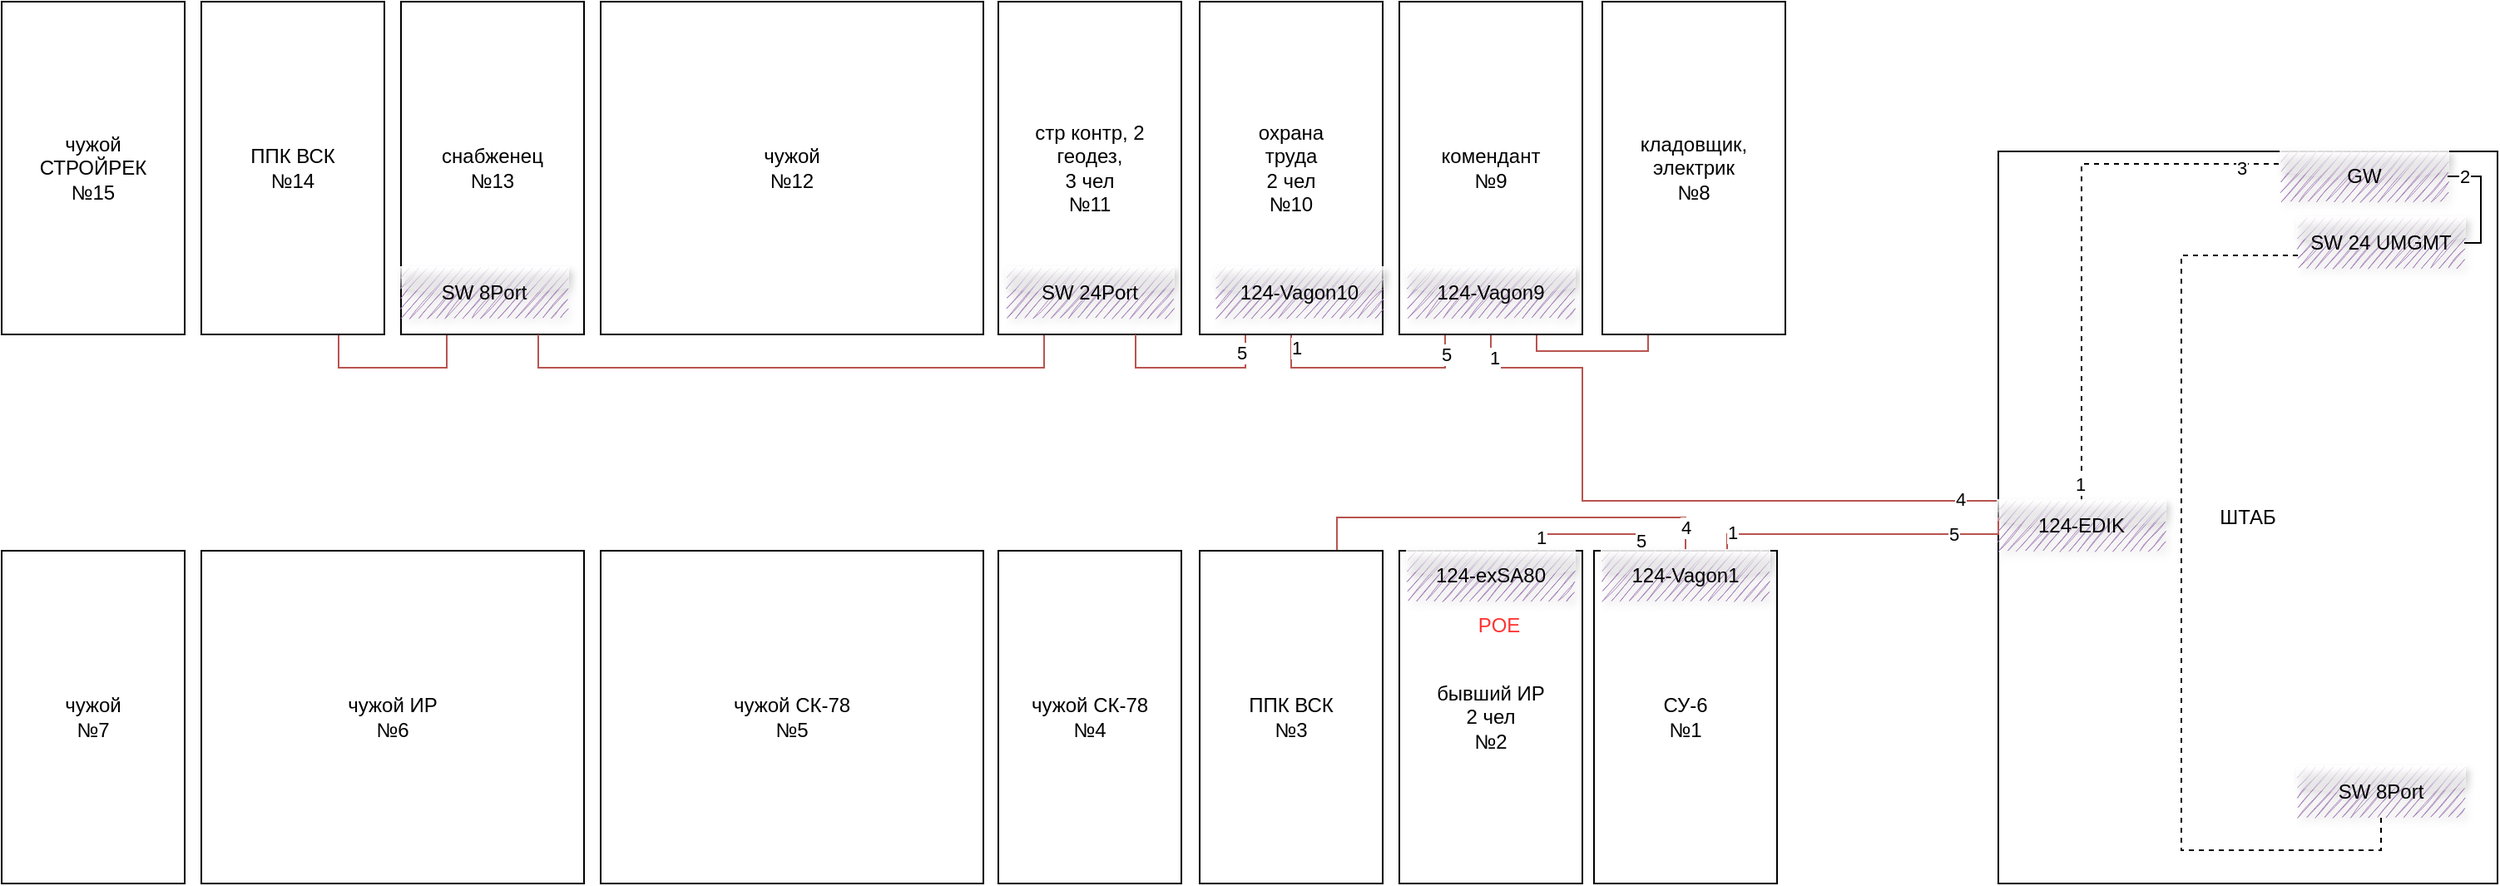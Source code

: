 <mxfile version="20.3.0" type="device"><diagram id="oSjhDn0CYMv7MyV0-UxQ" name="Страница 1"><mxGraphModel dx="1773" dy="591" grid="1" gridSize="10" guides="1" tooltips="1" connect="1" arrows="1" fold="1" page="1" pageScale="1" pageWidth="827" pageHeight="1169" math="0" shadow="0"><root><mxCell id="0"/><mxCell id="1" parent="0"/><mxCell id="MaGHNDo90EMl2X31JQmg-23" style="edgeStyle=orthogonalEdgeStyle;rounded=0;orthogonalLoop=1;jettySize=auto;html=1;exitX=0;exitY=0.5;exitDx=0;exitDy=0;entryX=0.5;entryY=1;entryDx=0;entryDy=0;endArrow=none;endFill=0;fillColor=#f8cecc;strokeColor=#b85450;" parent="1" source="MaGHNDo90EMl2X31JQmg-9" target="508eQNG1E5cZa0BpedJs-12" edge="1"><mxGeometry relative="1" as="geometry"><Array as="points"><mxPoint x="860" y="380"/><mxPoint x="610" y="380"/><mxPoint x="610" y="300"/><mxPoint x="555" y="300"/></Array></mxGeometry></mxCell><mxCell id="MaGHNDo90EMl2X31JQmg-50" value="4" style="edgeLabel;html=1;align=center;verticalAlign=middle;resizable=0;points=[];" parent="MaGHNDo90EMl2X31JQmg-23" vertex="1" connectable="0"><mxGeometry x="-0.839" y="-1" relative="1" as="geometry"><mxPoint as="offset"/></mxGeometry></mxCell><mxCell id="_3BnI3o_K-by4NFFpfnH-9" value="1" style="edgeLabel;html=1;align=center;verticalAlign=middle;resizable=0;points=[];fontColor=#000000;" parent="MaGHNDo90EMl2X31JQmg-23" vertex="1" connectable="0"><mxGeometry x="0.932" y="-2" relative="1" as="geometry"><mxPoint as="offset"/></mxGeometry></mxCell><mxCell id="MaGHNDo90EMl2X31JQmg-9" value="ШТАБ" style="rounded=0;whiteSpace=wrap;html=1;" parent="1" vertex="1"><mxGeometry x="860" y="170" width="300" height="440" as="geometry"/></mxCell><mxCell id="MaGHNDo90EMl2X31JQmg-26" style="edgeStyle=orthogonalEdgeStyle;rounded=0;orthogonalLoop=1;jettySize=auto;html=1;exitX=0.25;exitY=1;exitDx=0;exitDy=0;entryX=0.75;entryY=1;entryDx=0;entryDy=0;endArrow=none;endFill=0;fillColor=#f8cecc;strokeColor=#b85450;" parent="1" source="508eQNG1E5cZa0BpedJs-5" target="MaGHNDo90EMl2X31JQmg-1" edge="1"><mxGeometry relative="1" as="geometry"/></mxCell><mxCell id="508eQNG1E5cZa0BpedJs-5" value="снабженец&lt;br&gt;№13" style="rounded=0;whiteSpace=wrap;html=1;" parent="1" vertex="1"><mxGeometry x="-100" y="80" width="110" height="200" as="geometry"/></mxCell><mxCell id="508eQNG1E5cZa0BpedJs-9" value="чужой&lt;br&gt;№12" style="rounded=0;whiteSpace=wrap;html=1;" parent="1" vertex="1"><mxGeometry x="20" y="80" width="230" height="200" as="geometry"/></mxCell><mxCell id="MaGHNDo90EMl2X31JQmg-25" style="edgeStyle=orthogonalEdgeStyle;rounded=0;orthogonalLoop=1;jettySize=auto;html=1;exitX=0.25;exitY=1;exitDx=0;exitDy=0;entryX=0.75;entryY=1;entryDx=0;entryDy=0;endArrow=none;endFill=0;fillColor=#f8cecc;strokeColor=#b85450;" parent="1" source="508eQNG1E5cZa0BpedJs-10" target="508eQNG1E5cZa0BpedJs-5" edge="1"><mxGeometry relative="1" as="geometry"/></mxCell><mxCell id="508eQNG1E5cZa0BpedJs-10" value="стр контр, 2 геодез,&lt;br&gt;3 чел&lt;br&gt;№11" style="rounded=0;whiteSpace=wrap;html=1;" parent="1" vertex="1"><mxGeometry x="259" y="80" width="110" height="200" as="geometry"/></mxCell><mxCell id="MaGHNDo90EMl2X31JQmg-17" style="edgeStyle=orthogonalEdgeStyle;rounded=0;orthogonalLoop=1;jettySize=auto;html=1;exitX=0.5;exitY=1;exitDx=0;exitDy=0;entryX=0.25;entryY=1;entryDx=0;entryDy=0;endArrow=none;endFill=0;fillColor=#f8cecc;strokeColor=#b85450;" parent="1" source="508eQNG1E5cZa0BpedJs-11" target="508eQNG1E5cZa0BpedJs-12" edge="1"><mxGeometry relative="1" as="geometry"/></mxCell><mxCell id="_3BnI3o_K-by4NFFpfnH-10" value="5" style="edgeLabel;html=1;align=center;verticalAlign=middle;resizable=0;points=[];fontColor=#000000;" parent="MaGHNDo90EMl2X31JQmg-17" vertex="1" connectable="0"><mxGeometry x="0.834" y="1" relative="1" as="geometry"><mxPoint x="1" y="1" as="offset"/></mxGeometry></mxCell><mxCell id="_3BnI3o_K-by4NFFpfnH-11" value="1" style="edgeLabel;html=1;align=center;verticalAlign=middle;resizable=0;points=[];fontColor=#000000;" parent="MaGHNDo90EMl2X31JQmg-17" vertex="1" connectable="0"><mxGeometry x="-0.879" y="3" relative="1" as="geometry"><mxPoint as="offset"/></mxGeometry></mxCell><mxCell id="MaGHNDo90EMl2X31JQmg-24" style="edgeStyle=orthogonalEdgeStyle;rounded=0;orthogonalLoop=1;jettySize=auto;html=1;exitX=0.25;exitY=1;exitDx=0;exitDy=0;entryX=0.75;entryY=1;entryDx=0;entryDy=0;endArrow=none;endFill=0;fillColor=#f8cecc;strokeColor=#b85450;" parent="1" source="508eQNG1E5cZa0BpedJs-11" target="508eQNG1E5cZa0BpedJs-10" edge="1"><mxGeometry relative="1" as="geometry"/></mxCell><mxCell id="_3BnI3o_K-by4NFFpfnH-12" value="5" style="edgeLabel;html=1;align=center;verticalAlign=middle;resizable=0;points=[];fontColor=#000000;" parent="MaGHNDo90EMl2X31JQmg-24" vertex="1" connectable="0"><mxGeometry x="-0.792" y="-3" relative="1" as="geometry"><mxPoint as="offset"/></mxGeometry></mxCell><mxCell id="508eQNG1E5cZa0BpedJs-11" value="охрана&lt;br&gt;труда&lt;br&gt;2 чел&lt;br&gt;№10" style="rounded=0;whiteSpace=wrap;html=1;" parent="1" vertex="1"><mxGeometry x="380" y="80" width="110" height="200" as="geometry"/></mxCell><mxCell id="MaGHNDo90EMl2X31JQmg-44" style="edgeStyle=orthogonalEdgeStyle;rounded=0;orthogonalLoop=1;jettySize=auto;html=1;exitX=0.75;exitY=1;exitDx=0;exitDy=0;entryX=0.25;entryY=1;entryDx=0;entryDy=0;endArrow=none;endFill=0;fillColor=#f8cecc;strokeColor=#b85450;" parent="1" source="508eQNG1E5cZa0BpedJs-12" target="MaGHNDo90EMl2X31JQmg-37" edge="1"><mxGeometry relative="1" as="geometry"><Array as="points"><mxPoint x="583" y="290"/><mxPoint x="649" y="290"/></Array></mxGeometry></mxCell><mxCell id="508eQNG1E5cZa0BpedJs-12" value="комендант&lt;br&gt;№9" style="rounded=0;whiteSpace=wrap;html=1;" parent="1" vertex="1"><mxGeometry x="500" y="80" width="110" height="200" as="geometry"/></mxCell><mxCell id="508eQNG1E5cZa0BpedJs-51" value="GW" style="text;html=1;strokeColor=none;fillColor=#A680B8;align=center;verticalAlign=middle;whiteSpace=wrap;rounded=0;fillStyle=auto;shadow=1;glass=1;sketch=1;" parent="1" vertex="1"><mxGeometry x="1030" y="170" width="100" height="30" as="geometry"/></mxCell><mxCell id="MaGHNDo90EMl2X31JQmg-1" value="ППК ВСК&lt;br&gt;№14" style="rounded=0;whiteSpace=wrap;html=1;" parent="1" vertex="1"><mxGeometry x="-220" y="80" width="110" height="200" as="geometry"/></mxCell><mxCell id="MaGHNDo90EMl2X31JQmg-4" value="чужой СК-78&lt;br&gt;№5" style="rounded=0;whiteSpace=wrap;html=1;" parent="1" vertex="1"><mxGeometry x="20" y="410" width="230" height="200" as="geometry"/></mxCell><mxCell id="MaGHNDo90EMl2X31JQmg-5" value="чужой СК-78&lt;br&gt;№4" style="rounded=0;whiteSpace=wrap;html=1;" parent="1" vertex="1"><mxGeometry x="259" y="410" width="110" height="200" as="geometry"/></mxCell><mxCell id="MaGHNDo90EMl2X31JQmg-35" style="edgeStyle=orthogonalEdgeStyle;rounded=0;orthogonalLoop=1;jettySize=auto;html=1;exitX=0.75;exitY=0;exitDx=0;exitDy=0;entryX=0.5;entryY=0;entryDx=0;entryDy=0;endArrow=none;endFill=0;fillColor=#f8cecc;strokeColor=#b85450;" parent="1" source="MaGHNDo90EMl2X31JQmg-6" target="MaGHNDo90EMl2X31JQmg-43" edge="1"><mxGeometry relative="1" as="geometry"><Array as="points"><mxPoint x="463" y="390"/><mxPoint x="672" y="390"/></Array></mxGeometry></mxCell><mxCell id="_3BnI3o_K-by4NFFpfnH-8" value="4" style="edgeLabel;html=1;align=center;verticalAlign=middle;resizable=0;points=[];fontColor=#000000;" parent="MaGHNDo90EMl2X31JQmg-35" vertex="1" connectable="0"><mxGeometry x="0.888" relative="1" as="geometry"><mxPoint as="offset"/></mxGeometry></mxCell><mxCell id="MaGHNDo90EMl2X31JQmg-6" value="ППК ВСК&lt;br&gt;№3" style="rounded=0;whiteSpace=wrap;html=1;" parent="1" vertex="1"><mxGeometry x="380" y="410" width="110" height="200" as="geometry"/></mxCell><mxCell id="_3BnI3o_K-by4NFFpfnH-1" style="edgeStyle=orthogonalEdgeStyle;rounded=0;orthogonalLoop=1;jettySize=auto;html=1;exitX=0.75;exitY=0;exitDx=0;exitDy=0;entryX=0.25;entryY=0;entryDx=0;entryDy=0;endArrow=none;endFill=0;fillColor=#f8cecc;strokeColor=#b85450;" parent="1" source="MaGHNDo90EMl2X31JQmg-7" target="MaGHNDo90EMl2X31JQmg-43" edge="1"><mxGeometry relative="1" as="geometry"><Array as="points"><mxPoint x="583" y="400"/><mxPoint x="647" y="400"/></Array></mxGeometry></mxCell><mxCell id="_3BnI3o_K-by4NFFpfnH-6" value="1" style="edgeLabel;html=1;align=center;verticalAlign=middle;resizable=0;points=[];fontColor=#000000;" parent="_3BnI3o_K-by4NFFpfnH-1" vertex="1" connectable="0"><mxGeometry x="-0.811" y="-1" relative="1" as="geometry"><mxPoint x="1" as="offset"/></mxGeometry></mxCell><mxCell id="_3BnI3o_K-by4NFFpfnH-7" value="5" style="edgeLabel;html=1;align=center;verticalAlign=middle;resizable=0;points=[];fontColor=#000000;" parent="_3BnI3o_K-by4NFFpfnH-1" vertex="1" connectable="0"><mxGeometry x="0.858" y="-2" relative="1" as="geometry"><mxPoint as="offset"/></mxGeometry></mxCell><mxCell id="MaGHNDo90EMl2X31JQmg-7" value="бывший ИР&lt;br&gt;2 чел&lt;br&gt;№2" style="rounded=0;whiteSpace=wrap;html=1;" parent="1" vertex="1"><mxGeometry x="500" y="410" width="110" height="200" as="geometry"/></mxCell><mxCell id="MaGHNDo90EMl2X31JQmg-8" value="СУ-6&lt;br&gt;№1" style="rounded=0;whiteSpace=wrap;html=1;" parent="1" vertex="1"><mxGeometry x="617" y="410" width="110" height="200" as="geometry"/></mxCell><mxCell id="MaGHNDo90EMl2X31JQmg-11" style="edgeStyle=orthogonalEdgeStyle;rounded=0;orthogonalLoop=1;jettySize=auto;html=1;entryX=0.75;entryY=0;entryDx=0;entryDy=0;endArrow=none;endFill=0;fillColor=#f8cecc;strokeColor=#b85450;exitX=0;exitY=0.5;exitDx=0;exitDy=0;" parent="1" source="MaGHNDo90EMl2X31JQmg-9" target="MaGHNDo90EMl2X31JQmg-43" edge="1"><mxGeometry relative="1" as="geometry"><mxPoint x="850" y="290" as="sourcePoint"/><Array as="points"><mxPoint x="860" y="400"/><mxPoint x="697" y="400"/></Array></mxGeometry></mxCell><mxCell id="MaGHNDo90EMl2X31JQmg-51" value="5" style="edgeLabel;html=1;align=center;verticalAlign=middle;resizable=0;points=[];" parent="MaGHNDo90EMl2X31JQmg-11" vertex="1" connectable="0"><mxGeometry x="-0.59" relative="1" as="geometry"><mxPoint as="offset"/></mxGeometry></mxCell><mxCell id="_3BnI3o_K-by4NFFpfnH-5" value="&lt;font color=&quot;#000000&quot;&gt;1&lt;/font&gt;" style="edgeLabel;html=1;align=center;verticalAlign=middle;resizable=0;points=[];fontColor=#FF3333;" parent="MaGHNDo90EMl2X31JQmg-11" vertex="1" connectable="0"><mxGeometry x="0.858" y="-1" relative="1" as="geometry"><mxPoint as="offset"/></mxGeometry></mxCell><mxCell id="MaGHNDo90EMl2X31JQmg-15" style="edgeStyle=orthogonalEdgeStyle;rounded=0;orthogonalLoop=1;jettySize=auto;html=1;exitX=0;exitY=0.75;exitDx=0;exitDy=0;entryX=0.5;entryY=1;entryDx=0;entryDy=0;dashed=1;endArrow=none;endFill=0;" parent="1" source="MaGHNDo90EMl2X31JQmg-16" target="MaGHNDo90EMl2X31JQmg-12" edge="1"><mxGeometry relative="1" as="geometry"><mxPoint x="1110" y="570" as="targetPoint"/><Array as="points"><mxPoint x="970" y="233"/><mxPoint x="970" y="590"/><mxPoint x="1090" y="590"/></Array></mxGeometry></mxCell><mxCell id="MaGHNDo90EMl2X31JQmg-12" value="SW 8Port" style="text;html=1;strokeColor=none;fillColor=#A680B8;align=center;verticalAlign=middle;whiteSpace=wrap;rounded=0;fillStyle=auto;shadow=1;glass=1;sketch=1;" parent="1" vertex="1"><mxGeometry x="1040" y="540" width="100" height="30" as="geometry"/></mxCell><mxCell id="MaGHNDo90EMl2X31JQmg-39" style="edgeStyle=orthogonalEdgeStyle;rounded=0;orthogonalLoop=1;jettySize=auto;html=1;exitX=1;exitY=0.5;exitDx=0;exitDy=0;entryX=1;entryY=0.5;entryDx=0;entryDy=0;endArrow=none;endFill=0;" parent="1" source="MaGHNDo90EMl2X31JQmg-16" target="508eQNG1E5cZa0BpedJs-51" edge="1"><mxGeometry relative="1" as="geometry"><Array as="points"><mxPoint x="1150" y="225"/><mxPoint x="1150" y="185"/></Array></mxGeometry></mxCell><mxCell id="MaGHNDo90EMl2X31JQmg-49" value="2" style="edgeLabel;html=1;align=center;verticalAlign=middle;resizable=0;points=[];" parent="MaGHNDo90EMl2X31JQmg-39" vertex="1" connectable="0"><mxGeometry x="0.727" relative="1" as="geometry"><mxPoint as="offset"/></mxGeometry></mxCell><mxCell id="MaGHNDo90EMl2X31JQmg-16" value="SW 24 UMGMT" style="text;html=1;strokeColor=none;fillColor=#A680B8;align=center;verticalAlign=middle;whiteSpace=wrap;rounded=0;fillStyle=auto;shadow=1;glass=1;sketch=1;" parent="1" vertex="1"><mxGeometry x="1040" y="210" width="100" height="30" as="geometry"/></mxCell><mxCell id="MaGHNDo90EMl2X31JQmg-29" value="124-Vagon9" style="text;html=1;strokeColor=none;fillColor=#A680B8;align=center;verticalAlign=middle;whiteSpace=wrap;rounded=0;fillStyle=auto;shadow=1;glass=1;sketch=1;" parent="1" vertex="1"><mxGeometry x="505" y="240" width="100" height="30" as="geometry"/></mxCell><mxCell id="MaGHNDo90EMl2X31JQmg-31" value="124-Vagon10" style="text;html=1;strokeColor=none;fillColor=#A680B8;align=center;verticalAlign=middle;whiteSpace=wrap;rounded=0;fillStyle=auto;shadow=1;glass=1;sketch=1;" parent="1" vertex="1"><mxGeometry x="390" y="240" width="100" height="30" as="geometry"/></mxCell><mxCell id="MaGHNDo90EMl2X31JQmg-32" value="SW 8Port" style="text;html=1;strokeColor=none;fillColor=#A680B8;align=center;verticalAlign=middle;whiteSpace=wrap;rounded=0;fillStyle=auto;shadow=1;glass=1;sketch=1;" parent="1" vertex="1"><mxGeometry x="-100" y="240" width="100" height="30" as="geometry"/></mxCell><mxCell id="MaGHNDo90EMl2X31JQmg-46" style="edgeStyle=orthogonalEdgeStyle;rounded=0;orthogonalLoop=1;jettySize=auto;html=1;exitX=0.5;exitY=0;exitDx=0;exitDy=0;entryX=0;entryY=0.25;entryDx=0;entryDy=0;endArrow=none;endFill=0;dashed=1;" parent="1" source="MaGHNDo90EMl2X31JQmg-34" target="508eQNG1E5cZa0BpedJs-51" edge="1"><mxGeometry relative="1" as="geometry"/></mxCell><mxCell id="MaGHNDo90EMl2X31JQmg-47" value="3" style="edgeLabel;html=1;align=center;verticalAlign=middle;resizable=0;points=[];" parent="MaGHNDo90EMl2X31JQmg-46" vertex="1" connectable="0"><mxGeometry x="0.849" y="-2" relative="1" as="geometry"><mxPoint as="offset"/></mxGeometry></mxCell><mxCell id="MaGHNDo90EMl2X31JQmg-48" value="1" style="edgeLabel;html=1;align=center;verticalAlign=middle;resizable=0;points=[];" parent="MaGHNDo90EMl2X31JQmg-46" vertex="1" connectable="0"><mxGeometry x="-0.935" y="1" relative="1" as="geometry"><mxPoint as="offset"/></mxGeometry></mxCell><mxCell id="MaGHNDo90EMl2X31JQmg-34" value="124-EDIK" style="text;html=1;strokeColor=none;fillColor=#A680B8;align=center;verticalAlign=middle;whiteSpace=wrap;rounded=0;fillStyle=auto;shadow=1;glass=1;sketch=1;" parent="1" vertex="1"><mxGeometry x="860" y="380" width="100" height="30" as="geometry"/></mxCell><mxCell id="MaGHNDo90EMl2X31JQmg-37" value="кладовщик,&lt;br&gt;электрик&lt;br&gt;№8" style="rounded=0;whiteSpace=wrap;html=1;" parent="1" vertex="1"><mxGeometry x="622" y="80" width="110" height="200" as="geometry"/></mxCell><mxCell id="MaGHNDo90EMl2X31JQmg-40" value="чужой ИР&lt;br&gt;№6" style="rounded=0;whiteSpace=wrap;html=1;" parent="1" vertex="1"><mxGeometry x="-220" y="410" width="230" height="200" as="geometry"/></mxCell><mxCell id="MaGHNDo90EMl2X31JQmg-41" value="чужой&lt;br&gt;СТРОЙРЕК&lt;br&gt;№15" style="rounded=0;whiteSpace=wrap;html=1;" parent="1" vertex="1"><mxGeometry x="-340" y="80" width="110" height="200" as="geometry"/></mxCell><mxCell id="MaGHNDo90EMl2X31JQmg-42" value="чужой&lt;br&gt;№7" style="rounded=0;whiteSpace=wrap;html=1;" parent="1" vertex="1"><mxGeometry x="-340" y="410" width="110" height="200" as="geometry"/></mxCell><mxCell id="MaGHNDo90EMl2X31JQmg-43" value="124-Vagon1" style="text;html=1;strokeColor=none;fillColor=#A680B8;align=center;verticalAlign=middle;whiteSpace=wrap;rounded=0;fillStyle=auto;shadow=1;glass=1;sketch=1;" parent="1" vertex="1"><mxGeometry x="622" y="410" width="100" height="30" as="geometry"/></mxCell><mxCell id="-zDxstTtjo9GLL8jrVvY-1" value="SW 24Port" style="text;html=1;strokeColor=none;fillColor=#A680B8;align=center;verticalAlign=middle;whiteSpace=wrap;rounded=0;fillStyle=auto;shadow=1;glass=1;sketch=1;" parent="1" vertex="1"><mxGeometry x="264" y="240" width="100" height="30" as="geometry"/></mxCell><mxCell id="_3BnI3o_K-by4NFFpfnH-2" value="124-exSA80" style="text;html=1;strokeColor=none;fillColor=#A680B8;align=center;verticalAlign=middle;whiteSpace=wrap;rounded=0;fillStyle=auto;shadow=1;glass=1;sketch=1;" parent="1" vertex="1"><mxGeometry x="505" y="410" width="100" height="30" as="geometry"/></mxCell><mxCell id="_3BnI3o_K-by4NFFpfnH-3" value="POE" style="text;html=1;align=center;verticalAlign=middle;whiteSpace=wrap;rounded=0;fontColor=#FF3333;" parent="1" vertex="1"><mxGeometry x="530" y="440" width="60" height="30" as="geometry"/></mxCell></root></mxGraphModel></diagram></mxfile>